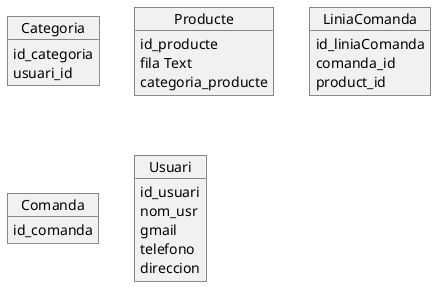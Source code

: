 @startuml

object Categoria{
id_categoria

usuari_id
}

object Producte{
id_producte
fila Text
categoria_producte
}

object LiniaComanda{
id_liniaComanda

comanda_id
product_id
}

object Comanda{
id_comanda
}

object Usuari{
id_usuari
nom_usr
gmail
telefono
direccion
}

@enduml
